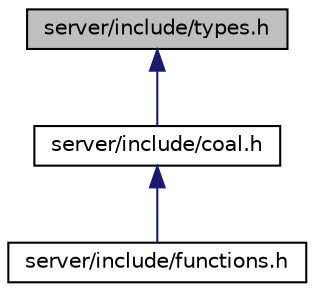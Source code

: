 digraph "server/include/types.h"
{
  edge [fontname="Helvetica",fontsize="10",labelfontname="Helvetica",labelfontsize="10"];
  node [fontname="Helvetica",fontsize="10",shape=record];
  Node1 [label="server/include/types.h",height=0.2,width=0.4,color="black", fillcolor="grey75", style="filled", fontcolor="black"];
  Node1 -> Node2 [dir="back",color="midnightblue",fontsize="10",style="solid",fontname="Helvetica"];
  Node2 [label="server/include/coal.h",height=0.2,width=0.4,color="black", fillcolor="white", style="filled",URL="$coal_8h.html"];
  Node2 -> Node3 [dir="back",color="midnightblue",fontsize="10",style="solid",fontname="Helvetica"];
  Node3 [label="server/include/functions.h",height=0.2,width=0.4,color="black", fillcolor="white", style="filled",URL="$functions_8h.html"];
}
